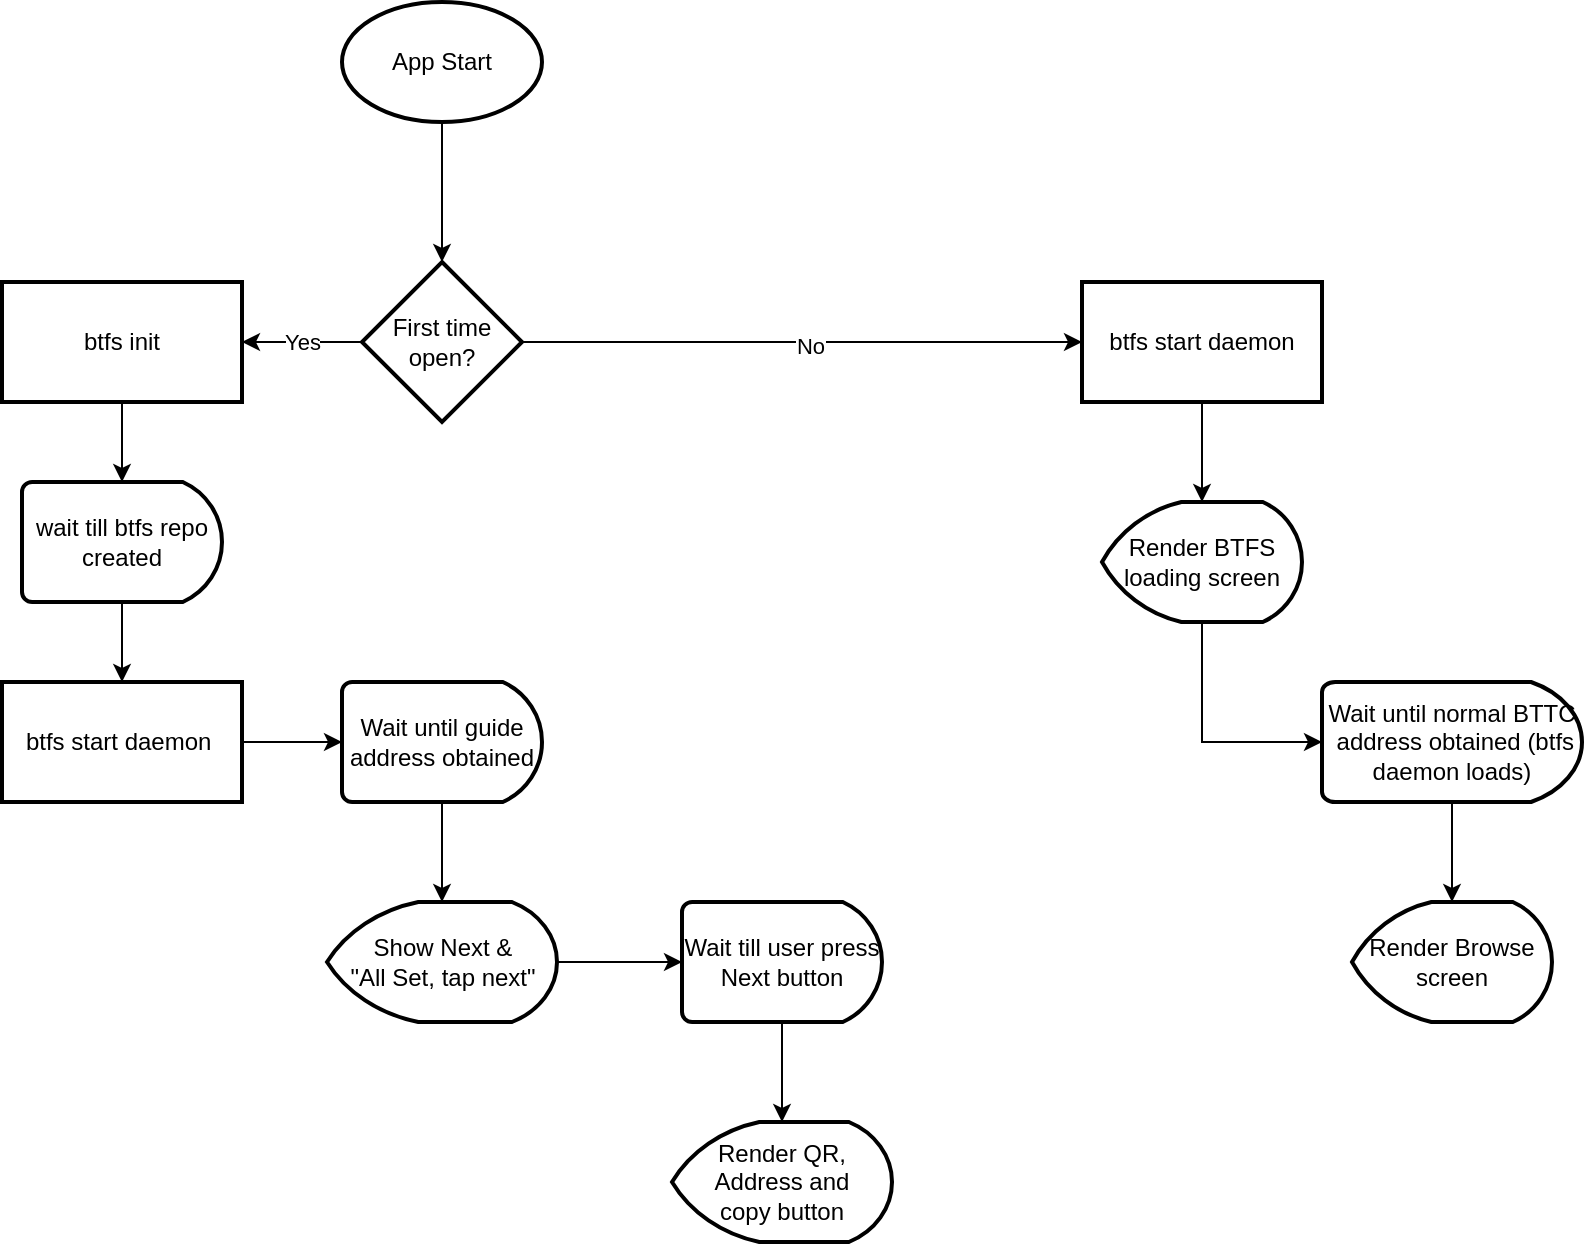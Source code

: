 <mxfile version="20.5.3" type="device"><diagram id="tzZ3XEdrEqj-xrcVUGrg" name="Page-1"><mxGraphModel dx="976" dy="640" grid="1" gridSize="10" guides="1" tooltips="1" connect="1" arrows="1" fold="1" page="1" pageScale="1" pageWidth="850" pageHeight="1100" math="0" shadow="0"><root><mxCell id="0"/><mxCell id="1" parent="0"/><mxCell id="p7cb4GJK012UkpEL0awm-3" value="" style="edgeStyle=orthogonalEdgeStyle;rounded=0;orthogonalLoop=1;jettySize=auto;html=1;" edge="1" parent="1" source="p7cb4GJK012UkpEL0awm-1" target="p7cb4GJK012UkpEL0awm-2"><mxGeometry relative="1" as="geometry"/></mxCell><mxCell id="p7cb4GJK012UkpEL0awm-1" value="App Start" style="strokeWidth=2;html=1;shape=mxgraph.flowchart.start_1;whiteSpace=wrap;" vertex="1" parent="1"><mxGeometry x="350" y="120" width="100" height="60" as="geometry"/></mxCell><mxCell id="p7cb4GJK012UkpEL0awm-5" value="Yes" style="edgeStyle=orthogonalEdgeStyle;rounded=0;orthogonalLoop=1;jettySize=auto;html=1;" edge="1" parent="1" source="p7cb4GJK012UkpEL0awm-2" target="p7cb4GJK012UkpEL0awm-4"><mxGeometry relative="1" as="geometry"/></mxCell><mxCell id="p7cb4GJK012UkpEL0awm-22" value="" style="edgeStyle=orthogonalEdgeStyle;rounded=0;orthogonalLoop=1;jettySize=auto;html=1;" edge="1" parent="1" source="p7cb4GJK012UkpEL0awm-2" target="p7cb4GJK012UkpEL0awm-21"><mxGeometry relative="1" as="geometry"/></mxCell><mxCell id="p7cb4GJK012UkpEL0awm-25" value="No" style="edgeLabel;html=1;align=center;verticalAlign=middle;resizable=0;points=[];" vertex="1" connectable="0" parent="p7cb4GJK012UkpEL0awm-22"><mxGeometry x="0.029" y="-2" relative="1" as="geometry"><mxPoint as="offset"/></mxGeometry></mxCell><mxCell id="p7cb4GJK012UkpEL0awm-2" value="First time open?" style="rhombus;whiteSpace=wrap;html=1;strokeWidth=2;" vertex="1" parent="1"><mxGeometry x="360" y="250" width="80" height="80" as="geometry"/></mxCell><mxCell id="p7cb4GJK012UkpEL0awm-7" value="" style="edgeStyle=orthogonalEdgeStyle;rounded=0;orthogonalLoop=1;jettySize=auto;html=1;" edge="1" parent="1" source="p7cb4GJK012UkpEL0awm-4" target="p7cb4GJK012UkpEL0awm-6"><mxGeometry relative="1" as="geometry"/></mxCell><mxCell id="p7cb4GJK012UkpEL0awm-4" value="btfs init" style="whiteSpace=wrap;html=1;strokeWidth=2;" vertex="1" parent="1"><mxGeometry x="180" y="260" width="120" height="60" as="geometry"/></mxCell><mxCell id="p7cb4GJK012UkpEL0awm-9" value="" style="edgeStyle=orthogonalEdgeStyle;rounded=0;orthogonalLoop=1;jettySize=auto;html=1;" edge="1" parent="1" source="p7cb4GJK012UkpEL0awm-6" target="p7cb4GJK012UkpEL0awm-8"><mxGeometry relative="1" as="geometry"/></mxCell><mxCell id="p7cb4GJK012UkpEL0awm-6" value="wait till btfs repo created" style="strokeWidth=2;html=1;shape=mxgraph.flowchart.delay;whiteSpace=wrap;" vertex="1" parent="1"><mxGeometry x="190" y="360" width="100" height="60" as="geometry"/></mxCell><mxCell id="p7cb4GJK012UkpEL0awm-11" value="" style="edgeStyle=orthogonalEdgeStyle;rounded=0;orthogonalLoop=1;jettySize=auto;html=1;" edge="1" parent="1" source="p7cb4GJK012UkpEL0awm-8" target="p7cb4GJK012UkpEL0awm-10"><mxGeometry relative="1" as="geometry"/></mxCell><mxCell id="p7cb4GJK012UkpEL0awm-8" value="btfs start daemon&amp;nbsp;" style="whiteSpace=wrap;html=1;strokeWidth=2;" vertex="1" parent="1"><mxGeometry x="180" y="460" width="120" height="60" as="geometry"/></mxCell><mxCell id="p7cb4GJK012UkpEL0awm-13" value="" style="edgeStyle=orthogonalEdgeStyle;rounded=0;orthogonalLoop=1;jettySize=auto;html=1;" edge="1" parent="1" source="p7cb4GJK012UkpEL0awm-10" target="p7cb4GJK012UkpEL0awm-12"><mxGeometry relative="1" as="geometry"/></mxCell><mxCell id="p7cb4GJK012UkpEL0awm-10" value="Wait until guide address obtained" style="strokeWidth=2;html=1;shape=mxgraph.flowchart.delay;whiteSpace=wrap;" vertex="1" parent="1"><mxGeometry x="350" y="460" width="100" height="60" as="geometry"/></mxCell><mxCell id="p7cb4GJK012UkpEL0awm-17" style="edgeStyle=orthogonalEdgeStyle;rounded=0;orthogonalLoop=1;jettySize=auto;html=1;entryX=0;entryY=0.5;entryDx=0;entryDy=0;entryPerimeter=0;" edge="1" parent="1" source="p7cb4GJK012UkpEL0awm-12" target="p7cb4GJK012UkpEL0awm-16"><mxGeometry relative="1" as="geometry"/></mxCell><mxCell id="p7cb4GJK012UkpEL0awm-12" value="Show Next &amp;amp; &lt;br&gt;&quot;All Set, tap next&quot;" style="strokeWidth=2;html=1;shape=mxgraph.flowchart.display;whiteSpace=wrap;" vertex="1" parent="1"><mxGeometry x="342.5" y="570" width="115" height="60" as="geometry"/></mxCell><mxCell id="p7cb4GJK012UkpEL0awm-14" value="Render QR, Address and &lt;br&gt;copy button" style="strokeWidth=2;html=1;shape=mxgraph.flowchart.display;whiteSpace=wrap;" vertex="1" parent="1"><mxGeometry x="515" y="680" width="110" height="60" as="geometry"/></mxCell><mxCell id="p7cb4GJK012UkpEL0awm-20" style="edgeStyle=orthogonalEdgeStyle;rounded=0;orthogonalLoop=1;jettySize=auto;html=1;" edge="1" parent="1" source="p7cb4GJK012UkpEL0awm-16" target="p7cb4GJK012UkpEL0awm-14"><mxGeometry relative="1" as="geometry"/></mxCell><mxCell id="p7cb4GJK012UkpEL0awm-16" value="Wait till user press Next button" style="strokeWidth=2;html=1;shape=mxgraph.flowchart.delay;whiteSpace=wrap;" vertex="1" parent="1"><mxGeometry x="520" y="570" width="100" height="60" as="geometry"/></mxCell><mxCell id="p7cb4GJK012UkpEL0awm-27" style="edgeStyle=orthogonalEdgeStyle;rounded=0;orthogonalLoop=1;jettySize=auto;html=1;entryX=0.5;entryY=0;entryDx=0;entryDy=0;entryPerimeter=0;" edge="1" parent="1" source="p7cb4GJK012UkpEL0awm-21" target="p7cb4GJK012UkpEL0awm-26"><mxGeometry relative="1" as="geometry"/></mxCell><mxCell id="p7cb4GJK012UkpEL0awm-21" value="btfs start daemon" style="whiteSpace=wrap;html=1;strokeWidth=2;" vertex="1" parent="1"><mxGeometry x="720" y="260" width="120" height="60" as="geometry"/></mxCell><mxCell id="p7cb4GJK012UkpEL0awm-30" style="edgeStyle=orthogonalEdgeStyle;rounded=0;orthogonalLoop=1;jettySize=auto;html=1;entryX=0.5;entryY=0;entryDx=0;entryDy=0;entryPerimeter=0;" edge="1" parent="1" source="p7cb4GJK012UkpEL0awm-23" target="p7cb4GJK012UkpEL0awm-29"><mxGeometry relative="1" as="geometry"/></mxCell><mxCell id="p7cb4GJK012UkpEL0awm-23" value="Wait until normal BTTC &amp;nbsp;address obtained (btfs daemon loads)" style="strokeWidth=2;html=1;shape=mxgraph.flowchart.delay;whiteSpace=wrap;" vertex="1" parent="1"><mxGeometry x="840" y="460" width="130" height="60" as="geometry"/></mxCell><mxCell id="p7cb4GJK012UkpEL0awm-28" style="edgeStyle=orthogonalEdgeStyle;rounded=0;orthogonalLoop=1;jettySize=auto;html=1;exitX=0.5;exitY=1;exitDx=0;exitDy=0;exitPerimeter=0;entryX=0;entryY=0.5;entryDx=0;entryDy=0;entryPerimeter=0;" edge="1" parent="1" source="p7cb4GJK012UkpEL0awm-26" target="p7cb4GJK012UkpEL0awm-23"><mxGeometry relative="1" as="geometry"/></mxCell><mxCell id="p7cb4GJK012UkpEL0awm-26" value="Render BTFS loading screen" style="strokeWidth=2;html=1;shape=mxgraph.flowchart.display;whiteSpace=wrap;" vertex="1" parent="1"><mxGeometry x="730" y="370" width="100" height="60" as="geometry"/></mxCell><mxCell id="p7cb4GJK012UkpEL0awm-29" value="Render Browse screen" style="strokeWidth=2;html=1;shape=mxgraph.flowchart.display;whiteSpace=wrap;" vertex="1" parent="1"><mxGeometry x="855" y="570" width="100" height="60" as="geometry"/></mxCell></root></mxGraphModel></diagram></mxfile>